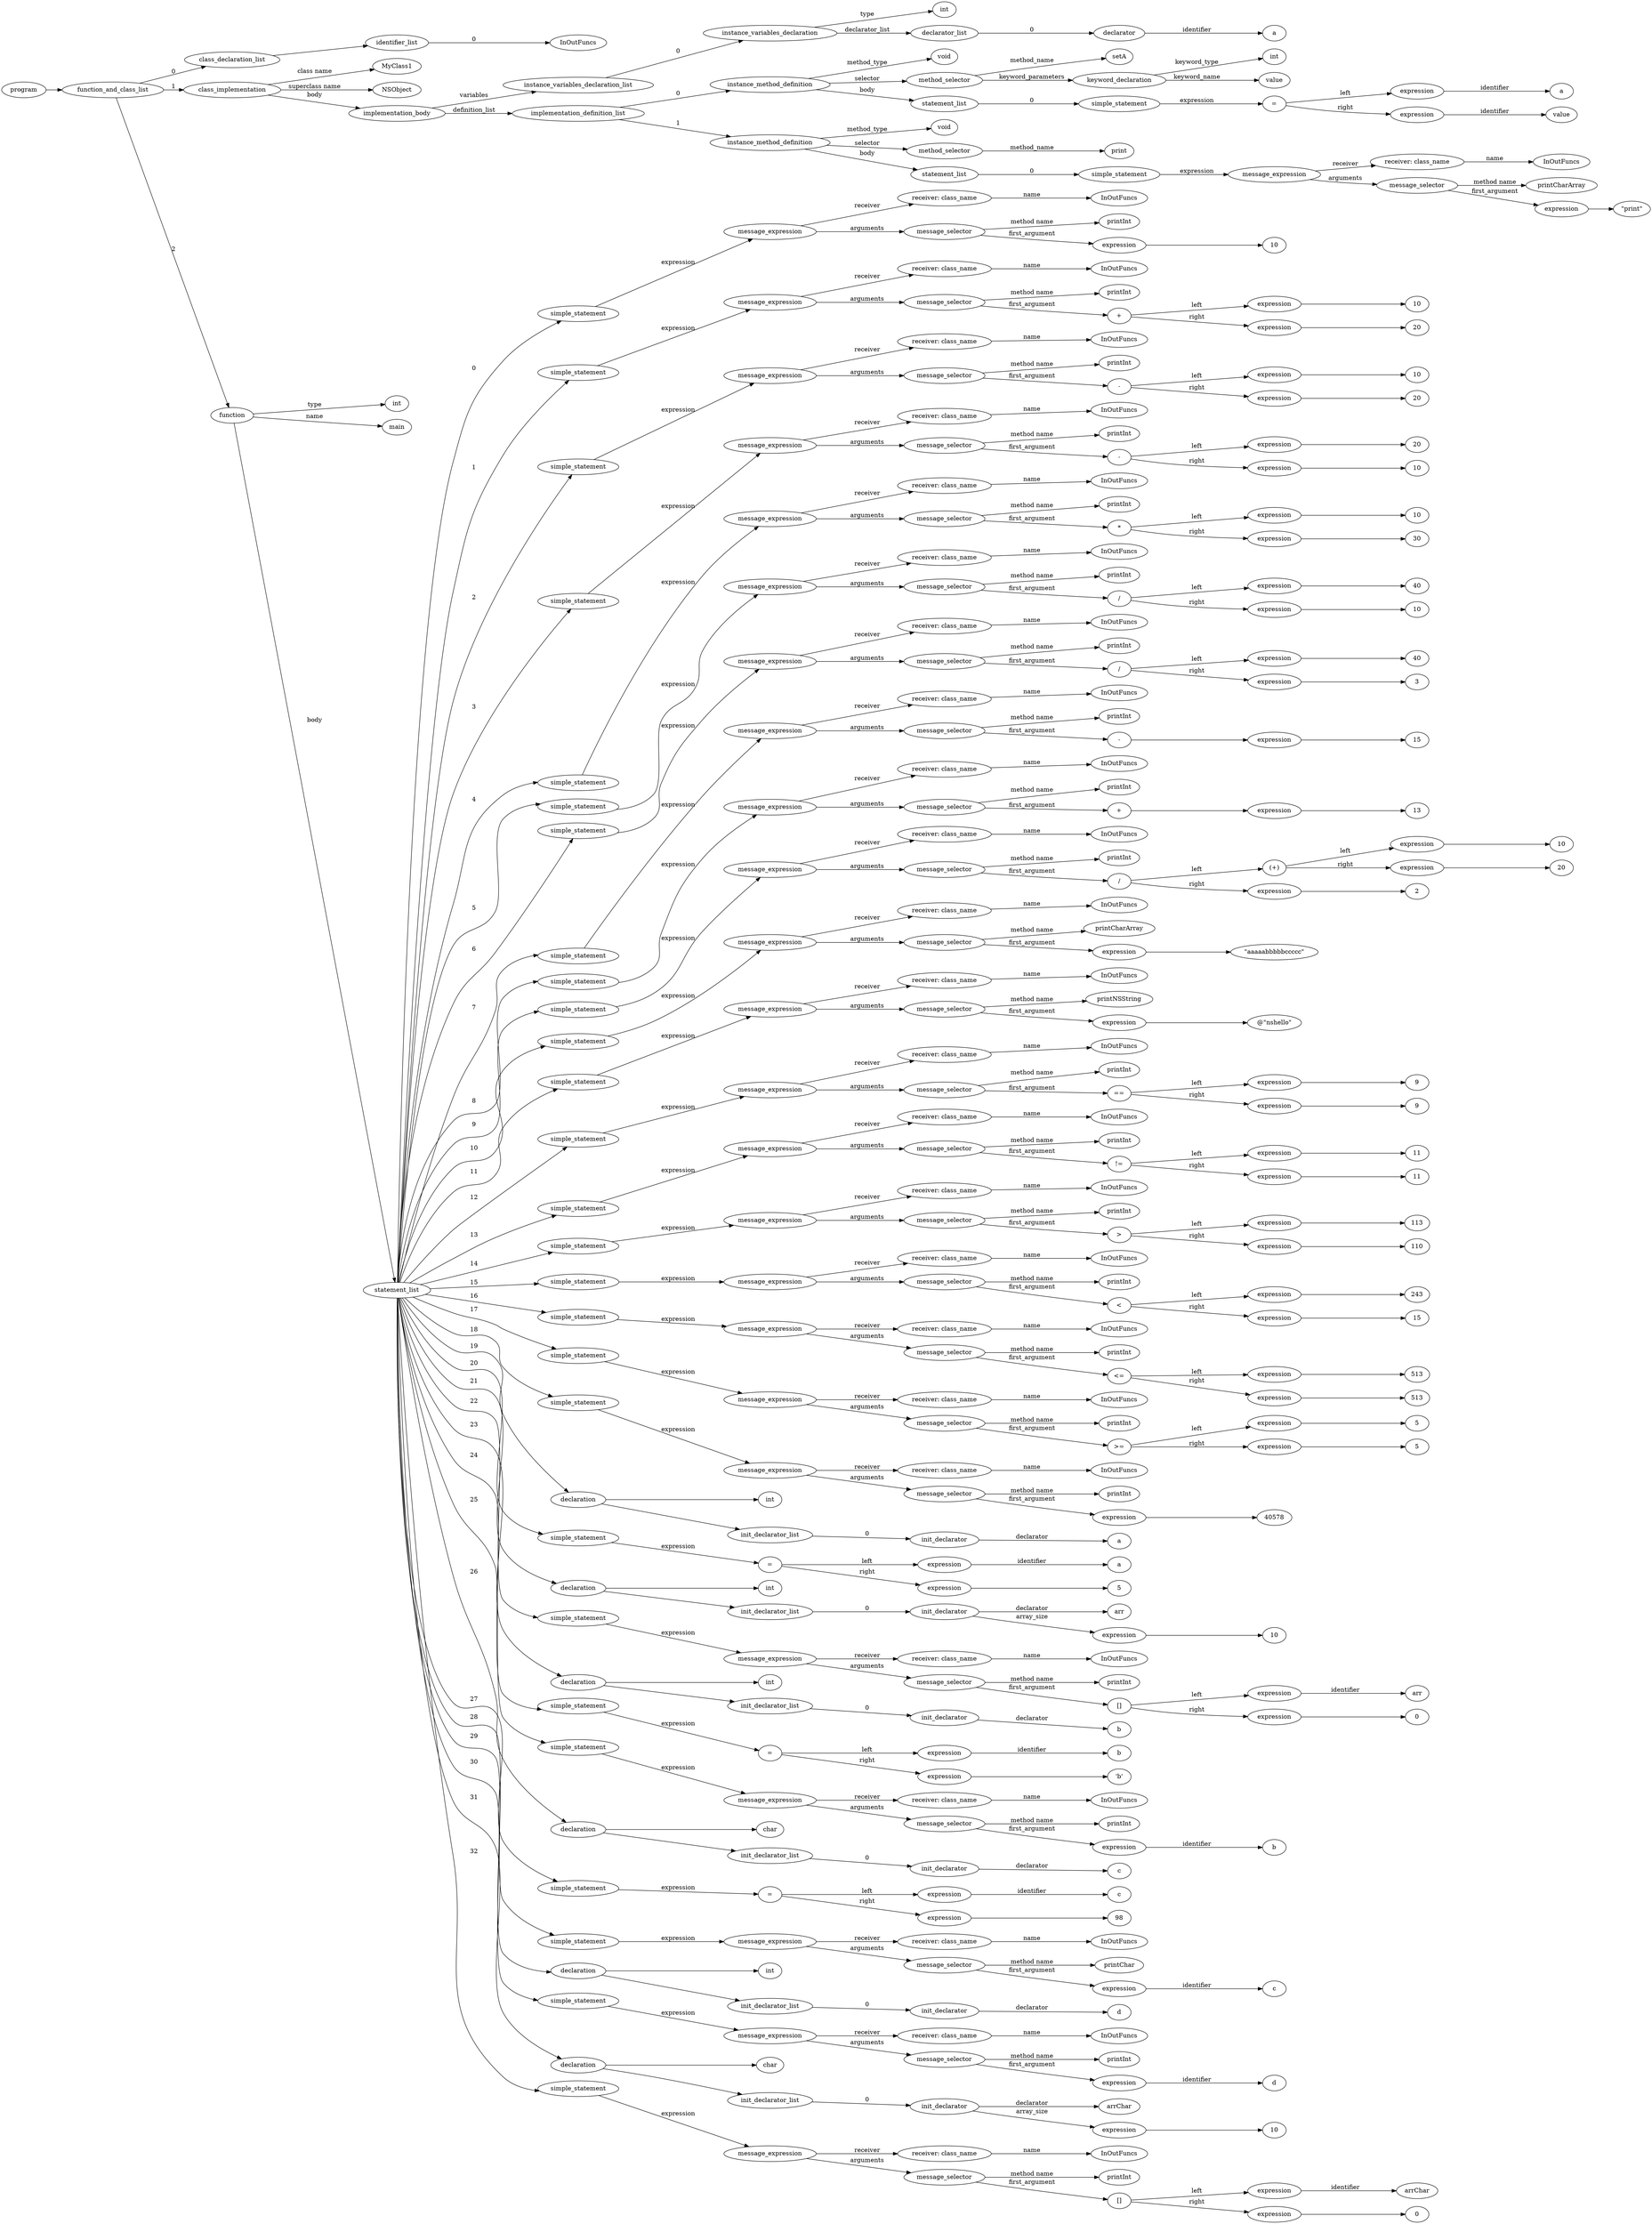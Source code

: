 digraph ObjectiveC { rankdir="LR";
266[label="program"];
266->2;
2[label="function_and_class_list"];
2->1[label="0"];
1[label="class_declaration_list"];
1->0;
0[label="identifier_list"];
0.0 [label="InOutFuncs"];
0->0.0 [label="0"];
2->30[label="1"];
30[label="class_implementation"];
30.1 [label="MyClass1"];
30->30.1 [label="class name"];
30.2 [label="NSObject"];
30->30.2 [label="superclass name"];
30->29[label="body"];
29[label="implementation_body"];
29->7[label="variables"];
7[label="instance_variables_declaration_list"];
7->6[label="0"];
6[label="instance_variables_declaration"];
6->3[label="type"];
3[label="int"];
6->5[label="declarator_list"];
5[label="declarator_list"];
5->4[label="0"];
4[label="declarator"];
4.1 [label="a"];
4->4.1[label="identifier"];
29->18[label="definition_list"];
18[label="implementation_definition_list"];
18->17[label="0"];
17[label="instance_method_definition"];
17->16[label="method_type"];
16[label="void"];
17->10[label="selector"];
10[label="method_selector"];
10->10.1 [label="method_name"];
10.1 [label="setA"];
10->9[label="keyword_parameters"];
9[label="keyword_declaration"];
9->8[label="keyword_type"];
8[label="int"];
9->9.2 [label="keyword_name"];
9.2 [label="value"];
17->15[label="body"];
15[label="statement_list"];
15->14[label="0"];
14[label="simple_statement"];
14->13[label="expression"];
13[label="expression"];
13[label="="];
13->11[label="left"];
11[label="expression"];
11->11.1 [label="identifier"];11.1[label="a"];
13->12[label="right"];
12[label="expression"];
12->12.1 [label="identifier"];12.1[label="value"];
18->28[label="1"];
28[label="instance_method_definition"];
28->27[label="method_type"];
27[label="void"];
28->19[label="selector"];
19[label="method_selector"];
19->19.1 [label="method_name"];
19.1 [label="print"];
28->26[label="body"];
26[label="statement_list"];
26->25[label="0"];
25[label="simple_statement"];
25->24[label="expression"];
24[label="expression"];
24[label="message_expression"];
24->20[label="receiver"];
20[label="receiver: class_name"];
20.1 [label="InOutFuncs"];
20->20.1 [label="name"];
24->23[label="arguments"];
23[label="message_selector"];
23.1 [label="printCharArray"];
23->23.1 [label="method name"]; 
23->22[label="first_argument"];
22[label="expression"];
22->21;
21[label=<"print">];
2->265[label="2"];
265[label="function"];
265->31[label="type"];
31[label="int"];
265->265.1 [label="name"];
265.1 [label="main"];
265->38[label="body"];
38[label="statement_list"];
38->37[label="0"];
37[label="simple_statement"];
37->36[label="expression"];
36[label="expression"];
36[label="message_expression"];
36->32[label="receiver"];
32[label="receiver: class_name"];
32.1 [label="InOutFuncs"];
32->32.1 [label="name"];
36->35[label="arguments"];
35[label="message_selector"];
35.1 [label="printInt"];
35->35.1 [label="method name"]; 
35->34[label="first_argument"];
34[label="expression"];
34->33;
33[label="10"];
38->47[label="1"];
47[label="simple_statement"];
47->46[label="expression"];
46[label="expression"];
46[label="message_expression"];
46->39[label="receiver"];
39[label="receiver: class_name"];
39.1 [label="InOutFuncs"];
39->39.1 [label="name"];
46->45[label="arguments"];
45[label="message_selector"];
45.1 [label="printInt"];
45->45.1 [label="method name"]; 
45->44[label="first_argument"];
44[label="expression"];
44[label="+"];
44->41[label="left"];
41[label="expression"];
41->40;
40[label="10"];
44->43[label="right"];
43[label="expression"];
43->42;
42[label="20"];
38->56[label="2"];
56[label="simple_statement"];
56->55[label="expression"];
55[label="expression"];
55[label="message_expression"];
55->48[label="receiver"];
48[label="receiver: class_name"];
48.1 [label="InOutFuncs"];
48->48.1 [label="name"];
55->54[label="arguments"];
54[label="message_selector"];
54.1 [label="printInt"];
54->54.1 [label="method name"]; 
54->53[label="first_argument"];
53[label="expression"];
53[label="-"];
53->50[label="left"];
50[label="expression"];
50->49;
49[label="10"];
53->52[label="right"];
52[label="expression"];
52->51;
51[label="20"];
38->65[label="3"];
65[label="simple_statement"];
65->64[label="expression"];
64[label="expression"];
64[label="message_expression"];
64->57[label="receiver"];
57[label="receiver: class_name"];
57.1 [label="InOutFuncs"];
57->57.1 [label="name"];
64->63[label="arguments"];
63[label="message_selector"];
63.1 [label="printInt"];
63->63.1 [label="method name"]; 
63->62[label="first_argument"];
62[label="expression"];
62[label="-"];
62->59[label="left"];
59[label="expression"];
59->58;
58[label="20"];
62->61[label="right"];
61[label="expression"];
61->60;
60[label="10"];
38->74[label="4"];
74[label="simple_statement"];
74->73[label="expression"];
73[label="expression"];
73[label="message_expression"];
73->66[label="receiver"];
66[label="receiver: class_name"];
66.1 [label="InOutFuncs"];
66->66.1 [label="name"];
73->72[label="arguments"];
72[label="message_selector"];
72.1 [label="printInt"];
72->72.1 [label="method name"]; 
72->71[label="first_argument"];
71[label="expression"];
71[label="*"];
71->68[label="left"];
68[label="expression"];
68->67;
67[label="10"];
71->70[label="right"];
70[label="expression"];
70->69;
69[label="30"];
38->83[label="5"];
83[label="simple_statement"];
83->82[label="expression"];
82[label="expression"];
82[label="message_expression"];
82->75[label="receiver"];
75[label="receiver: class_name"];
75.1 [label="InOutFuncs"];
75->75.1 [label="name"];
82->81[label="arguments"];
81[label="message_selector"];
81.1 [label="printInt"];
81->81.1 [label="method name"]; 
81->80[label="first_argument"];
80[label="expression"];
80[label="/"];
80->77[label="left"];
77[label="expression"];
77->76;
76[label="40"];
80->79[label="right"];
79[label="expression"];
79->78;
78[label="10"];
38->92[label="6"];
92[label="simple_statement"];
92->91[label="expression"];
91[label="expression"];
91[label="message_expression"];
91->84[label="receiver"];
84[label="receiver: class_name"];
84.1 [label="InOutFuncs"];
84->84.1 [label="name"];
91->90[label="arguments"];
90[label="message_selector"];
90.1 [label="printInt"];
90->90.1 [label="method name"]; 
90->89[label="first_argument"];
89[label="expression"];
89[label="/"];
89->86[label="left"];
86[label="expression"];
86->85;
85[label="40"];
89->88[label="right"];
88[label="expression"];
88->87;
87[label="3"];
38->99[label="7"];
99[label="simple_statement"];
99->98[label="expression"];
98[label="expression"];
98[label="message_expression"];
98->93[label="receiver"];
93[label="receiver: class_name"];
93.1 [label="InOutFuncs"];
93->93.1 [label="name"];
98->97[label="arguments"];
97[label="message_selector"];
97.1 [label="printInt"];
97->97.1 [label="method name"]; 
97->96[label="first_argument"];
96[label="expression"];
96[label="-"];
96->95;
95[label="expression"];
95->94;
94[label="15"];
38->106[label="8"];
106[label="simple_statement"];
106->105[label="expression"];
105[label="expression"];
105[label="message_expression"];
105->100[label="receiver"];
100[label="receiver: class_name"];
100.1 [label="InOutFuncs"];
100->100.1 [label="name"];
105->104[label="arguments"];
104[label="message_selector"];
104.1 [label="printInt"];
104->104.1 [label="method name"]; 
104->103[label="first_argument"];
103[label="expression"];
103[label="+"];
103->102;
102[label="expression"];
102->101;
101[label="13"];
38->118[label="9"];
118[label="simple_statement"];
118->117[label="expression"];
117[label="expression"];
117[label="message_expression"];
117->107[label="receiver"];
107[label="receiver: class_name"];
107.1 [label="InOutFuncs"];
107->107.1 [label="name"];
117->116[label="arguments"];
116[label="message_selector"];
116.1 [label="printInt"];
116->116.1 [label="method name"]; 
116->115[label="first_argument"];
115[label="expression"];
115[label="/"];
115->112[label="left"];
112[label="(expression)"];
112[label="(+)"];
112->109[label="left"];
109[label="expression"];
109->108;
108[label="10"];
112->111[label="right"];
111[label="expression"];
111->110;
110[label="20"];
115->114[label="right"];
114[label="expression"];
114->113;
113[label="2"];
38->124[label="10"];
124[label="simple_statement"];
124->123[label="expression"];
123[label="expression"];
123[label="message_expression"];
123->119[label="receiver"];
119[label="receiver: class_name"];
119.1 [label="InOutFuncs"];
119->119.1 [label="name"];
123->122[label="arguments"];
122[label="message_selector"];
122.1 [label="printCharArray"];
122->122.1 [label="method name"]; 
122->121[label="first_argument"];
121[label="expression"];
121->120;
120[label=<"aaaaabbbbbccccc">];
38->130[label="11"];
130[label="simple_statement"];
130->129[label="expression"];
129[label="expression"];
129[label="message_expression"];
129->125[label="receiver"];
125[label="receiver: class_name"];
125.1 [label="InOutFuncs"];
125->125.1 [label="name"];
129->128[label="arguments"];
128[label="message_selector"];
128.1 [label="printNSString"];
128->128.1 [label="method name"]; 
128->127[label="first_argument"];
127[label="expression"];
127->126;
126[label=<@"nshello">];
38->139[label="12"];
139[label="simple_statement"];
139->138[label="expression"];
138[label="expression"];
138[label="message_expression"];
138->131[label="receiver"];
131[label="receiver: class_name"];
131.1 [label="InOutFuncs"];
131->131.1 [label="name"];
138->137[label="arguments"];
137[label="message_selector"];
137.1 [label="printInt"];
137->137.1 [label="method name"]; 
137->136[label="first_argument"];
136[label="expression"];
136[label="=="];
136->133[label="left"];
133[label="expression"];
133->132;
132[label="9"];
136->135[label="right"];
135[label="expression"];
135->134;
134[label="9"];
38->148[label="13"];
148[label="simple_statement"];
148->147[label="expression"];
147[label="expression"];
147[label="message_expression"];
147->140[label="receiver"];
140[label="receiver: class_name"];
140.1 [label="InOutFuncs"];
140->140.1 [label="name"];
147->146[label="arguments"];
146[label="message_selector"];
146.1 [label="printInt"];
146->146.1 [label="method name"]; 
146->145[label="first_argument"];
145[label="expression"];
145[label="!="];
145->142[label="left"];
142[label="expression"];
142->141;
141[label="11"];
145->144[label="right"];
144[label="expression"];
144->143;
143[label="11"];
38->157[label="14"];
157[label="simple_statement"];
157->156[label="expression"];
156[label="expression"];
156[label="message_expression"];
156->149[label="receiver"];
149[label="receiver: class_name"];
149.1 [label="InOutFuncs"];
149->149.1 [label="name"];
156->155[label="arguments"];
155[label="message_selector"];
155.1 [label="printInt"];
155->155.1 [label="method name"]; 
155->154[label="first_argument"];
154[label="expression"];
154[label=">"];
154->151[label="left"];
151[label="expression"];
151->150;
150[label="113"];
154->153[label="right"];
153[label="expression"];
153->152;
152[label="110"];
38->166[label="15"];
166[label="simple_statement"];
166->165[label="expression"];
165[label="expression"];
165[label="message_expression"];
165->158[label="receiver"];
158[label="receiver: class_name"];
158.1 [label="InOutFuncs"];
158->158.1 [label="name"];
165->164[label="arguments"];
164[label="message_selector"];
164.1 [label="printInt"];
164->164.1 [label="method name"]; 
164->163[label="first_argument"];
163[label="expression"];
163[label="<"];
163->160[label="left"];
160[label="expression"];
160->159;
159[label="243"];
163->162[label="right"];
162[label="expression"];
162->161;
161[label="15"];
38->175[label="16"];
175[label="simple_statement"];
175->174[label="expression"];
174[label="expression"];
174[label="message_expression"];
174->167[label="receiver"];
167[label="receiver: class_name"];
167.1 [label="InOutFuncs"];
167->167.1 [label="name"];
174->173[label="arguments"];
173[label="message_selector"];
173.1 [label="printInt"];
173->173.1 [label="method name"]; 
173->172[label="first_argument"];
172[label="expression"];
172[label="<="];
172->169[label="left"];
169[label="expression"];
169->168;
168[label="513"];
172->171[label="right"];
171[label="expression"];
171->170;
170[label="513"];
38->184[label="17"];
184[label="simple_statement"];
184->183[label="expression"];
183[label="expression"];
183[label="message_expression"];
183->176[label="receiver"];
176[label="receiver: class_name"];
176.1 [label="InOutFuncs"];
176->176.1 [label="name"];
183->182[label="arguments"];
182[label="message_selector"];
182.1 [label="printInt"];
182->182.1 [label="method name"]; 
182->181[label="first_argument"];
181[label="expression"];
181[label=">="];
181->178[label="left"];
178[label="expression"];
178->177;
177[label="5"];
181->180[label="right"];
180[label="expression"];
180->179;
179[label="5"];
38->190[label="18"];
190[label="simple_statement"];
190->189[label="expression"];
189[label="expression"];
189[label="message_expression"];
189->185[label="receiver"];
185[label="receiver: class_name"];
185.1 [label="InOutFuncs"];
185->185.1 [label="name"];
189->188[label="arguments"];
188[label="message_selector"];
188.1 [label="printInt"];
188->188.1 [label="method name"]; 
188->187[label="first_argument"];
187[label="expression"];
187->186;
186[label="40578"];
38->194[label="19"];
194[label="declaration"];
194->191;
191[label="int"];
194->193;
193[label="init_declarator_list"];
193->192[label="0"];
192[label="init_declarator"];
192.1 [label="a"];
192->192.1[label="declarator"];
38->199[label="20"];
199[label="simple_statement"];
199->198[label="expression"];
198[label="expression"];
198[label="="];
198->195[label="left"];
195[label="expression"];
195->195.1 [label="identifier"];195.1[label="a"];
198->197[label="right"];
197[label="expression"];
197->196;
196[label="5"];
38->205[label="21"];
205[label="declaration"];
205->200;
200[label="int"];
205->204;
204[label="init_declarator_list"];
204->203[label="0"];
203[label="init_declarator"];
203.1 [label="arr"];
203->203.1[label="declarator"];
203->202[label="array_size"];
202[label="expression"];
202->201;
201[label="10"];
38->213[label="22"];
213[label="simple_statement"];
213->212[label="expression"];
212[label="expression"];
212[label="message_expression"];
212->206[label="receiver"];
206[label="receiver: class_name"];
206.1 [label="InOutFuncs"];
206->206.1 [label="name"];
212->211[label="arguments"];
211[label="message_selector"];
211.1 [label="printInt"];
211->211.1 [label="method name"]; 
211->210[label="first_argument"];
210[label="expression"];
210[label="[]"];
210->207[label="left"];
207[label="expression"];
207->207.1 [label="identifier"];207.1[label="arr"];
210->209[label="right"];
209[label="expression"];
209->208;
208[label="0"];
38->217[label="23"];
217[label="declaration"];
217->214;
214[label="int"];
217->216;
216[label="init_declarator_list"];
216->215[label="0"];
215[label="init_declarator"];
215.1 [label="b"];
215->215.1[label="declarator"];
38->222[label="24"];
222[label="simple_statement"];
222->221[label="expression"];
221[label="expression"];
221[label="="];
221->218[label="left"];
218[label="expression"];
218->218.1 [label="identifier"];218.1[label="b"];
221->220[label="right"];
220[label="expression"];
220->219;
219[label=<'b'>];
38->227[label="25"];
227[label="simple_statement"];
227->226[label="expression"];
226[label="expression"];
226[label="message_expression"];
226->223[label="receiver"];
223[label="receiver: class_name"];
223.1 [label="InOutFuncs"];
223->223.1 [label="name"];
226->225[label="arguments"];
225[label="message_selector"];
225.1 [label="printInt"];
225->225.1 [label="method name"]; 
225->224[label="first_argument"];
224[label="expression"];
224->224.1 [label="identifier"];224.1[label="b"];
38->231[label="26"];
231[label="declaration"];
231->228;
228[label="char"];
231->230;
230[label="init_declarator_list"];
230->229[label="0"];
229[label="init_declarator"];
229.1 [label="c"];
229->229.1[label="declarator"];
38->236[label="27"];
236[label="simple_statement"];
236->235[label="expression"];
235[label="expression"];
235[label="="];
235->232[label="left"];
232[label="expression"];
232->232.1 [label="identifier"];232.1[label="c"];
235->234[label="right"];
234[label="expression"];
234->233;
233[label="98"];
38->241[label="28"];
241[label="simple_statement"];
241->240[label="expression"];
240[label="expression"];
240[label="message_expression"];
240->237[label="receiver"];
237[label="receiver: class_name"];
237.1 [label="InOutFuncs"];
237->237.1 [label="name"];
240->239[label="arguments"];
239[label="message_selector"];
239.1 [label="printChar"];
239->239.1 [label="method name"]; 
239->238[label="first_argument"];
238[label="expression"];
238->238.1 [label="identifier"];238.1[label="c"];
38->245[label="29"];
245[label="declaration"];
245->242;
242[label="int"];
245->244;
244[label="init_declarator_list"];
244->243[label="0"];
243[label="init_declarator"];
243.1 [label="d"];
243->243.1[label="declarator"];
38->250[label="30"];
250[label="simple_statement"];
250->249[label="expression"];
249[label="expression"];
249[label="message_expression"];
249->246[label="receiver"];
246[label="receiver: class_name"];
246.1 [label="InOutFuncs"];
246->246.1 [label="name"];
249->248[label="arguments"];
248[label="message_selector"];
248.1 [label="printInt"];
248->248.1 [label="method name"]; 
248->247[label="first_argument"];
247[label="expression"];
247->247.1 [label="identifier"];247.1[label="d"];
38->256[label="31"];
256[label="declaration"];
256->251;
251[label="char"];
256->255;
255[label="init_declarator_list"];
255->254[label="0"];
254[label="init_declarator"];
254.1 [label="arrChar"];
254->254.1[label="declarator"];
254->253[label="array_size"];
253[label="expression"];
253->252;
252[label="10"];
38->264[label="32"];
264[label="simple_statement"];
264->263[label="expression"];
263[label="expression"];
263[label="message_expression"];
263->257[label="receiver"];
257[label="receiver: class_name"];
257.1 [label="InOutFuncs"];
257->257.1 [label="name"];
263->262[label="arguments"];
262[label="message_selector"];
262.1 [label="printInt"];
262->262.1 [label="method name"]; 
262->261[label="first_argument"];
261[label="expression"];
261[label="[]"];
261->258[label="left"];
258[label="expression"];
258->258.1 [label="identifier"];258.1[label="arrChar"];
261->260[label="right"];
260[label="expression"];
260->259;
259[label="0"];
}
